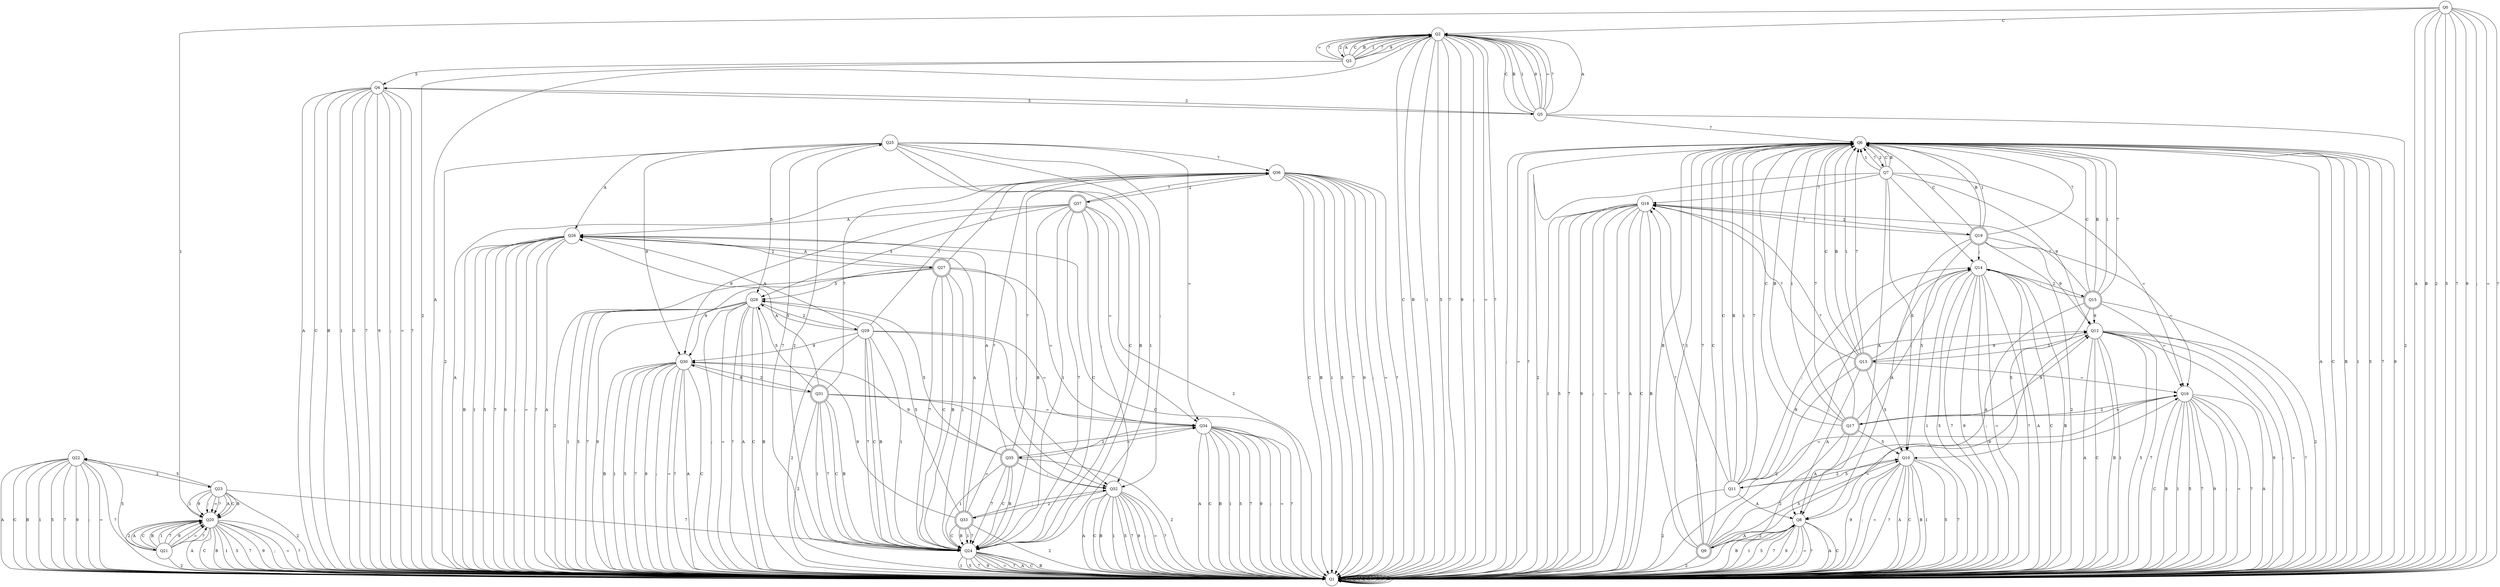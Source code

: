 digraph re_dfa {
Q25 [shape=circle];
Q22 [shape=circle];
Q36 [shape=circle];
Q23 [shape=circle];
Q18 [shape=circle];
Q11 [shape=circle];
Q12 [shape=circle];
Q26 [shape=circle];
Q28 [shape=circle];
Q13 [shape=doublecircle];
Q5 [shape=circle];
Q8 [shape=circle];
Q4 [shape=circle];
Q10 [shape=circle];
Q35 [shape=doublecircle];
Q29 [shape=circle];
Q16 [shape=circle];
Q6 [shape=circle];
Q9 [shape=doublecircle];
Q32 [shape=circle];
Q27 [shape=doublecircle];
Q0 [shape=circle];
Q17 [shape=doublecircle];
Q7 [shape=circle];
Q34 [shape=circle];
Q37 [shape=doublecircle];
Q30 [shape=circle];
Q19 [shape=doublecircle];
Q1 [shape=circle];
Q24 [shape=circle];
Q21 [shape=circle];
Q3 [shape=circle];
Q14 [shape=circle];
Q20 [shape=circle];
Q33 [shape=doublecircle];
Q31 [shape=doublecircle];
Q2 [shape=circle];
Q15 [shape=doublecircle];
Q25 -> Q26  [label=A];
Q25 -> Q24  [label=C];
Q25 -> Q24  [label=B];
Q25 -> Q24  [label=1];
Q25 -> Q1  [label=2];
Q25 -> Q28  [label=5];
Q25 -> Q24  [label=7];
Q25 -> Q30  [label=9];
Q25 -> Q32  [label=";"];
Q25 -> Q34  [label="="];
Q25 -> Q36  [label="?"];
Q22 -> Q1  [label=A];
Q22 -> Q1  [label=C];
Q22 -> Q1  [label=B];
Q22 -> Q1  [label=1];
Q22 -> Q23  [label=2];
Q22 -> Q1  [label=5];
Q22 -> Q1  [label=7];
Q22 -> Q1  [label=9];
Q22 -> Q1  [label=";"];
Q22 -> Q1  [label="="];
Q22 -> Q1  [label="?"];
Q36 -> Q1  [label=A];
Q36 -> Q1  [label=C];
Q36 -> Q1  [label=B];
Q36 -> Q1  [label=1];
Q36 -> Q37  [label=2];
Q36 -> Q1  [label=5];
Q36 -> Q1  [label=7];
Q36 -> Q1  [label=9];
Q36 -> Q1  [label=";"];
Q36 -> Q1  [label="="];
Q36 -> Q1  [label="?"];
Q23 -> Q20  [label=A];
Q23 -> Q20  [label=C];
Q23 -> Q20  [label=B];
Q23 -> Q20  [label=1];
Q23 -> Q1  [label=2];
Q23 -> Q22  [label=5];
Q23 -> Q24  [label=7];
Q23 -> Q20  [label=9];
Q23 -> Q20  [label=";"];
Q23 -> Q20  [label="="];
Q23 -> Q20  [label="?"];
Q18 -> Q1  [label=A];
Q18 -> Q1  [label=C];
Q18 -> Q1  [label=B];
Q18 -> Q1  [label=1];
Q18 -> Q19  [label=2];
Q18 -> Q1  [label=5];
Q18 -> Q1  [label=7];
Q18 -> Q1  [label=9];
Q18 -> Q1  [label=";"];
Q18 -> Q1  [label="="];
Q18 -> Q1  [label="?"];
Q11 -> Q8  [label=A];
Q11 -> Q6  [label=C];
Q11 -> Q6  [label=B];
Q11 -> Q6  [label=1];
Q11 -> Q1  [label=2];
Q11 -> Q10  [label=5];
Q11 -> Q6  [label=7];
Q11 -> Q12  [label=9];
Q11 -> Q14  [label=";"];
Q11 -> Q16  [label="="];
Q11 -> Q18  [label="?"];
Q12 -> Q1  [label=A];
Q12 -> Q1  [label=C];
Q12 -> Q1  [label=B];
Q12 -> Q1  [label=1];
Q12 -> Q13  [label=2];
Q12 -> Q1  [label=5];
Q12 -> Q1  [label=7];
Q12 -> Q1  [label=9];
Q12 -> Q1  [label=";"];
Q12 -> Q1  [label="="];
Q12 -> Q1  [label="?"];
Q26 -> Q1  [label=A];
Q26 -> Q1  [label=C];
Q26 -> Q1  [label=B];
Q26 -> Q1  [label=1];
Q26 -> Q27  [label=2];
Q26 -> Q1  [label=5];
Q26 -> Q1  [label=7];
Q26 -> Q1  [label=9];
Q26 -> Q1  [label=";"];
Q26 -> Q1  [label="="];
Q26 -> Q1  [label="?"];
Q28 -> Q1  [label=A];
Q28 -> Q1  [label=C];
Q28 -> Q1  [label=B];
Q28 -> Q1  [label=1];
Q28 -> Q29  [label=2];
Q28 -> Q1  [label=5];
Q28 -> Q1  [label=7];
Q28 -> Q1  [label=9];
Q28 -> Q1  [label=";"];
Q28 -> Q1  [label="="];
Q28 -> Q1  [label="?"];
Q13 -> Q8  [label=A];
Q13 -> Q6  [label=C];
Q13 -> Q6  [label=B];
Q13 -> Q6  [label=1];
Q13 -> Q1  [label=2];
Q13 -> Q10  [label=5];
Q13 -> Q6  [label=7];
Q13 -> Q12  [label=9];
Q13 -> Q14  [label=";"];
Q13 -> Q16  [label="="];
Q13 -> Q18  [label="?"];
Q5 -> Q2  [label=A];
Q5 -> Q2  [label=C];
Q5 -> Q2  [label=B];
Q5 -> Q2  [label=1];
Q5 -> Q1  [label=2];
Q5 -> Q4  [label=5];
Q5 -> Q6  [label=7];
Q5 -> Q2  [label=9];
Q5 -> Q2  [label=";"];
Q5 -> Q2  [label="="];
Q5 -> Q2  [label="?"];
Q8 -> Q1  [label=A];
Q8 -> Q1  [label=C];
Q8 -> Q1  [label=B];
Q8 -> Q1  [label=1];
Q8 -> Q9  [label=2];
Q8 -> Q1  [label=5];
Q8 -> Q1  [label=7];
Q8 -> Q1  [label=9];
Q8 -> Q1  [label=";"];
Q8 -> Q1  [label="="];
Q8 -> Q1  [label="?"];
Q4 -> Q1  [label=A];
Q4 -> Q1  [label=C];
Q4 -> Q1  [label=B];
Q4 -> Q1  [label=1];
Q4 -> Q5  [label=2];
Q4 -> Q1  [label=5];
Q4 -> Q1  [label=7];
Q4 -> Q1  [label=9];
Q4 -> Q1  [label=";"];
Q4 -> Q1  [label="="];
Q4 -> Q1  [label="?"];
Q10 -> Q1  [label=A];
Q10 -> Q1  [label=C];
Q10 -> Q1  [label=B];
Q10 -> Q1  [label=1];
Q10 -> Q11  [label=2];
Q10 -> Q1  [label=5];
Q10 -> Q1  [label=7];
Q10 -> Q1  [label=9];
Q10 -> Q1  [label=";"];
Q10 -> Q1  [label="="];
Q10 -> Q1  [label="?"];
Q35 -> Q26  [label=A];
Q35 -> Q24  [label=C];
Q35 -> Q24  [label=B];
Q35 -> Q24  [label=1];
Q35 -> Q1  [label=2];
Q35 -> Q28  [label=5];
Q35 -> Q24  [label=7];
Q35 -> Q30  [label=9];
Q35 -> Q32  [label=";"];
Q35 -> Q34  [label="="];
Q35 -> Q36  [label="?"];
Q29 -> Q26  [label=A];
Q29 -> Q24  [label=C];
Q29 -> Q24  [label=B];
Q29 -> Q24  [label=1];
Q29 -> Q1  [label=2];
Q29 -> Q28  [label=5];
Q29 -> Q24  [label=7];
Q29 -> Q30  [label=9];
Q29 -> Q32  [label=";"];
Q29 -> Q34  [label="="];
Q29 -> Q36  [label="?"];
Q16 -> Q1  [label=A];
Q16 -> Q1  [label=C];
Q16 -> Q1  [label=B];
Q16 -> Q1  [label=1];
Q16 -> Q17  [label=2];
Q16 -> Q1  [label=5];
Q16 -> Q1  [label=7];
Q16 -> Q1  [label=9];
Q16 -> Q1  [label=";"];
Q16 -> Q1  [label="="];
Q16 -> Q1  [label="?"];
Q6 -> Q1  [label=A];
Q6 -> Q1  [label=C];
Q6 -> Q1  [label=B];
Q6 -> Q1  [label=1];
Q6 -> Q7  [label=2];
Q6 -> Q1  [label=5];
Q6 -> Q1  [label=7];
Q6 -> Q1  [label=9];
Q6 -> Q1  [label=";"];
Q6 -> Q1  [label="="];
Q6 -> Q1  [label="?"];
Q9 -> Q8  [label=A];
Q9 -> Q6  [label=C];
Q9 -> Q6  [label=B];
Q9 -> Q6  [label=1];
Q9 -> Q1  [label=2];
Q9 -> Q10  [label=5];
Q9 -> Q6  [label=7];
Q9 -> Q12  [label=9];
Q9 -> Q14  [label=";"];
Q9 -> Q16  [label="="];
Q9 -> Q18  [label="?"];
Q32 -> Q1  [label=A];
Q32 -> Q1  [label=C];
Q32 -> Q1  [label=B];
Q32 -> Q1  [label=1];
Q32 -> Q33  [label=2];
Q32 -> Q1  [label=5];
Q32 -> Q1  [label=7];
Q32 -> Q1  [label=9];
Q32 -> Q1  [label=";"];
Q32 -> Q1  [label="="];
Q32 -> Q1  [label="?"];
Q27 -> Q26  [label=A];
Q27 -> Q24  [label=C];
Q27 -> Q24  [label=B];
Q27 -> Q24  [label=1];
Q27 -> Q1  [label=2];
Q27 -> Q28  [label=5];
Q27 -> Q24  [label=7];
Q27 -> Q30  [label=9];
Q27 -> Q32  [label=";"];
Q27 -> Q34  [label="="];
Q27 -> Q36  [label="?"];
Q0 -> Q1  [label=A];
Q0 -> Q2  [label=C];
Q0 -> Q1  [label=B];
Q0 -> Q20  [label=1];
Q0 -> Q1  [label=2];
Q0 -> Q1  [label=5];
Q0 -> Q1  [label=7];
Q0 -> Q1  [label=9];
Q0 -> Q1  [label=";"];
Q0 -> Q1  [label="="];
Q0 -> Q1  [label="?"];
Q17 -> Q8  [label=A];
Q17 -> Q6  [label=C];
Q17 -> Q6  [label=B];
Q17 -> Q6  [label=1];
Q17 -> Q1  [label=2];
Q17 -> Q10  [label=5];
Q17 -> Q6  [label=7];
Q17 -> Q12  [label=9];
Q17 -> Q14  [label=";"];
Q17 -> Q16  [label="="];
Q17 -> Q18  [label="?"];
Q7 -> Q8  [label=A];
Q7 -> Q6  [label=C];
Q7 -> Q6  [label=B];
Q7 -> Q6  [label=1];
Q7 -> Q1  [label=2];
Q7 -> Q10  [label=5];
Q7 -> Q6  [label=7];
Q7 -> Q12  [label=9];
Q7 -> Q14  [label=";"];
Q7 -> Q16  [label="="];
Q7 -> Q18  [label="?"];
Q34 -> Q1  [label=A];
Q34 -> Q1  [label=C];
Q34 -> Q1  [label=B];
Q34 -> Q1  [label=1];
Q34 -> Q35  [label=2];
Q34 -> Q1  [label=5];
Q34 -> Q1  [label=7];
Q34 -> Q1  [label=9];
Q34 -> Q1  [label=";"];
Q34 -> Q1  [label="="];
Q34 -> Q1  [label="?"];
Q37 -> Q26  [label=A];
Q37 -> Q24  [label=C];
Q37 -> Q24  [label=B];
Q37 -> Q24  [label=1];
Q37 -> Q1  [label=2];
Q37 -> Q28  [label=5];
Q37 -> Q24  [label=7];
Q37 -> Q30  [label=9];
Q37 -> Q32  [label=";"];
Q37 -> Q34  [label="="];
Q37 -> Q36  [label="?"];
Q30 -> Q1  [label=A];
Q30 -> Q1  [label=C];
Q30 -> Q1  [label=B];
Q30 -> Q1  [label=1];
Q30 -> Q31  [label=2];
Q30 -> Q1  [label=5];
Q30 -> Q1  [label=7];
Q30 -> Q1  [label=9];
Q30 -> Q1  [label=";"];
Q30 -> Q1  [label="="];
Q30 -> Q1  [label="?"];
Q19 -> Q8  [label=A];
Q19 -> Q6  [label=C];
Q19 -> Q6  [label=B];
Q19 -> Q6  [label=1];
Q19 -> Q1  [label=2];
Q19 -> Q10  [label=5];
Q19 -> Q6  [label=7];
Q19 -> Q12  [label=9];
Q19 -> Q14  [label=";"];
Q19 -> Q16  [label="="];
Q19 -> Q18  [label="?"];
Q1 -> Q1  [label=A];
Q1 -> Q1  [label=C];
Q1 -> Q1  [label=B];
Q1 -> Q1  [label=1];
Q1 -> Q1  [label=2];
Q1 -> Q1  [label=5];
Q1 -> Q1  [label=7];
Q1 -> Q1  [label=9];
Q1 -> Q1  [label=";"];
Q1 -> Q1  [label="="];
Q1 -> Q1  [label="?"];
Q24 -> Q1  [label=A];
Q24 -> Q1  [label=C];
Q24 -> Q1  [label=B];
Q24 -> Q1  [label=1];
Q24 -> Q25  [label=2];
Q24 -> Q1  [label=5];
Q24 -> Q1  [label=7];
Q24 -> Q1  [label=9];
Q24 -> Q1  [label=";"];
Q24 -> Q1  [label="="];
Q24 -> Q1  [label="?"];
Q21 -> Q20  [label=A];
Q21 -> Q20  [label=C];
Q21 -> Q20  [label=B];
Q21 -> Q20  [label=1];
Q21 -> Q1  [label=2];
Q21 -> Q22  [label=5];
Q21 -> Q20  [label=7];
Q21 -> Q20  [label=9];
Q21 -> Q20  [label=";"];
Q21 -> Q20  [label="="];
Q21 -> Q20  [label="?"];
Q3 -> Q2  [label=A];
Q3 -> Q2  [label=C];
Q3 -> Q2  [label=B];
Q3 -> Q2  [label=1];
Q3 -> Q1  [label=2];
Q3 -> Q4  [label=5];
Q3 -> Q2  [label=7];
Q3 -> Q2  [label=9];
Q3 -> Q2  [label=";"];
Q3 -> Q2  [label="="];
Q3 -> Q2  [label="?"];
Q14 -> Q1  [label=A];
Q14 -> Q1  [label=C];
Q14 -> Q1  [label=B];
Q14 -> Q1  [label=1];
Q14 -> Q15  [label=2];
Q14 -> Q1  [label=5];
Q14 -> Q1  [label=7];
Q14 -> Q1  [label=9];
Q14 -> Q1  [label=";"];
Q14 -> Q1  [label="="];
Q14 -> Q1  [label="?"];
Q20 -> Q1  [label=A];
Q20 -> Q1  [label=C];
Q20 -> Q1  [label=B];
Q20 -> Q1  [label=1];
Q20 -> Q21  [label=2];
Q20 -> Q1  [label=5];
Q20 -> Q1  [label=7];
Q20 -> Q1  [label=9];
Q20 -> Q1  [label=";"];
Q20 -> Q1  [label="="];
Q20 -> Q1  [label="?"];
Q33 -> Q26  [label=A];
Q33 -> Q24  [label=C];
Q33 -> Q24  [label=B];
Q33 -> Q24  [label=1];
Q33 -> Q1  [label=2];
Q33 -> Q28  [label=5];
Q33 -> Q24  [label=7];
Q33 -> Q30  [label=9];
Q33 -> Q32  [label=";"];
Q33 -> Q34  [label="="];
Q33 -> Q36  [label="?"];
Q31 -> Q26  [label=A];
Q31 -> Q24  [label=C];
Q31 -> Q24  [label=B];
Q31 -> Q24  [label=1];
Q31 -> Q1  [label=2];
Q31 -> Q28  [label=5];
Q31 -> Q24  [label=7];
Q31 -> Q30  [label=9];
Q31 -> Q32  [label=";"];
Q31 -> Q34  [label="="];
Q31 -> Q36  [label="?"];
Q2 -> Q1  [label=A];
Q2 -> Q1  [label=C];
Q2 -> Q1  [label=B];
Q2 -> Q1  [label=1];
Q2 -> Q3  [label=2];
Q2 -> Q1  [label=5];
Q2 -> Q1  [label=7];
Q2 -> Q1  [label=9];
Q2 -> Q1  [label=";"];
Q2 -> Q1  [label="="];
Q2 -> Q1  [label="?"];
Q15 -> Q8  [label=A];
Q15 -> Q6  [label=C];
Q15 -> Q6  [label=B];
Q15 -> Q6  [label=1];
Q15 -> Q1  [label=2];
Q15 -> Q10  [label=5];
Q15 -> Q6  [label=7];
Q15 -> Q12  [label=9];
Q15 -> Q14  [label=";"];
Q15 -> Q16  [label="="];
Q15 -> Q18  [label="?"];
}
